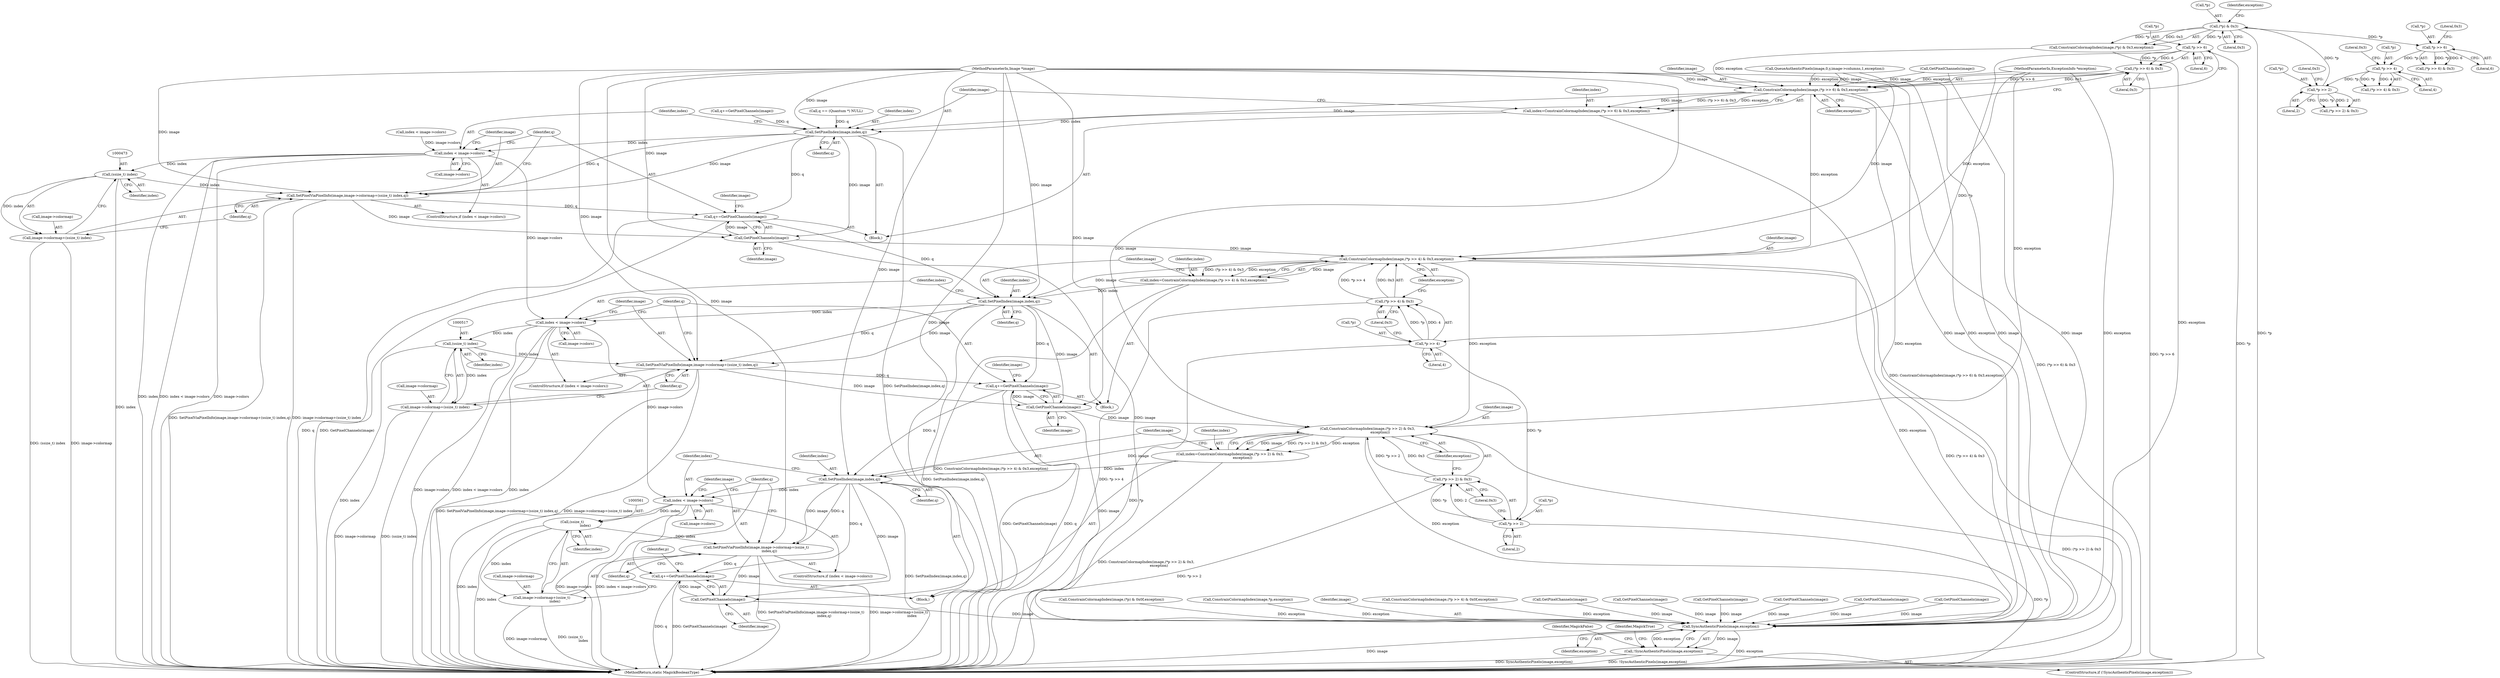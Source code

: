 digraph "0_ImageMagick_cc4ac341f29fa368da6ef01c207deaf8c61f6a2e@pointer" {
"1000450" [label="(Call,*p >> 6)"];
"1000405" [label="(Call,(*p) & 0x3)"];
"1000371" [label="(Call,*p >> 2)"];
"1000336" [label="(Call,*p >> 4)"];
"1000301" [label="(Call,*p >> 6)"];
"1000449" [label="(Call,(*p >> 6) & 0x3)"];
"1000447" [label="(Call,ConstrainColormapIndex(image,(*p >> 6) & 0x3,exception))"];
"1000445" [label="(Call,index=ConstrainColormapIndex(image,(*p >> 6) & 0x3,exception))"];
"1000456" [label="(Call,SetPixelIndex(image,index,q))"];
"1000461" [label="(Call,index < image->colors)"];
"1000472" [label="(Call,(ssize_t) index)"];
"1000466" [label="(Call,SetPixelViaPixelInfo(image,image->colormap+(ssize_t) index,q))"];
"1000476" [label="(Call,q+=GetPixelChannels(image))"];
"1000500" [label="(Call,SetPixelIndex(image,index,q))"];
"1000505" [label="(Call,index < image->colors)"];
"1000516" [label="(Call,(ssize_t) index)"];
"1000510" [label="(Call,SetPixelViaPixelInfo(image,image->colormap+(ssize_t) index,q))"];
"1000520" [label="(Call,q+=GetPixelChannels(image))"];
"1000544" [label="(Call,SetPixelIndex(image,index,q))"];
"1000549" [label="(Call,index < image->colors)"];
"1000560" [label="(Call,(ssize_t)\n                        index)"];
"1000554" [label="(Call,SetPixelViaPixelInfo(image,image->colormap+(ssize_t)\n                        index,q))"];
"1000564" [label="(Call,q+=GetPixelChannels(image))"];
"1000566" [label="(Call,GetPixelChannels(image))"];
"1000800" [label="(Call,SyncAuthenticPixels(image,exception))"];
"1000799" [label="(Call,!SyncAuthenticPixels(image,exception))"];
"1000556" [label="(Call,image->colormap+(ssize_t)\n                        index)"];
"1000522" [label="(Call,GetPixelChannels(image))"];
"1000535" [label="(Call,ConstrainColormapIndex(image,(*p >> 2) & 0x3,\n                       exception))"];
"1000533" [label="(Call,index=ConstrainColormapIndex(image,(*p >> 2) & 0x3,\n                       exception))"];
"1000512" [label="(Call,image->colormap+(ssize_t) index)"];
"1000478" [label="(Call,GetPixelChannels(image))"];
"1000491" [label="(Call,ConstrainColormapIndex(image,(*p >> 4) & 0x3,exception))"];
"1000489" [label="(Call,index=ConstrainColormapIndex(image,(*p >> 4) & 0x3,exception))"];
"1000468" [label="(Call,image->colormap+(ssize_t) index)"];
"1000494" [label="(Call,*p >> 4)"];
"1000493" [label="(Call,(*p >> 4) & 0x3)"];
"1000538" [label="(Call,*p >> 2)"];
"1000537" [label="(Call,(*p >> 2) & 0x3)"];
"1000537" [label="(Call,(*p >> 2) & 0x3)"];
"1000484" [label="(Identifier,image)"];
"1000478" [label="(Call,GetPixelChannels(image))"];
"1000415" [label="(Call,index < image->colors)"];
"1000468" [label="(Call,image->colormap+(ssize_t) index)"];
"1000521" [label="(Identifier,q)"];
"1000403" [label="(Call,ConstrainColormapIndex(image,(*p) & 0x3,exception))"];
"1000408" [label="(Literal,0x3)"];
"1000492" [label="(Identifier,image)"];
"1000541" [label="(Literal,2)"];
"1000340" [label="(Literal,0x3)"];
"1000474" [label="(Identifier,index)"];
"1000477" [label="(Identifier,q)"];
"1000512" [label="(Call,image->colormap+(ssize_t) index)"];
"1000795" [label="(Call,GetPixelChannels(image))"];
"1000523" [label="(Identifier,image)"];
"1000539" [label="(Call,*p)"];
"1000544" [label="(Call,SetPixelIndex(image,index,q))"];
"1000534" [label="(Identifier,index)"];
"1000658" [label="(Call,GetPixelChannels(image))"];
"1000505" [label="(Call,index < image->colors)"];
"1000300" [label="(Call,(*p >> 6) & 0x3)"];
"1000370" [label="(Call,(*p >> 2) & 0x3)"];
"1000510" [label="(Call,SetPixelViaPixelInfo(image,image->colormap+(ssize_t) index,q))"];
"1000106" [label="(MethodParameterIn,Image *image)"];
"1000498" [label="(Literal,0x3)"];
"1000463" [label="(Call,image->colors)"];
"1000516" [label="(Call,(ssize_t) index)"];
"1000802" [label="(Identifier,exception)"];
"1000569" [label="(Identifier,p)"];
"1000627" [label="(Call,ConstrainColormapIndex(image,(*p) & 0x0f,exception))"];
"1000472" [label="(Call,(ssize_t) index)"];
"1000725" [label="(Call,ConstrainColormapIndex(image,*p,exception))"];
"1000371" [label="(Call,*p >> 2)"];
"1000507" [label="(Call,image->colors)"];
"1000405" [label="(Call,(*p) & 0x3)"];
"1000447" [label="(Call,ConstrainColormapIndex(image,(*p >> 6) & 0x3,exception))"];
"1000491" [label="(Call,ConstrainColormapIndex(image,(*p >> 4) & 0x3,exception))"];
"1000801" [label="(Identifier,image)"];
"1000489" [label="(Call,index=ConstrainColormapIndex(image,(*p >> 4) & 0x3,exception))"];
"1000533" [label="(Call,index=ConstrainColormapIndex(image,(*p >> 2) & 0x3,\n                       exception))"];
"1000560" [label="(Call,(ssize_t)\n                        index)"];
"1000462" [label="(Identifier,index)"];
"1000562" [label="(Identifier,index)"];
"1000511" [label="(Identifier,image)"];
"1000501" [label="(Identifier,image)"];
"1000406" [label="(Call,*p)"];
"1000460" [label="(ControlStructure,if (index < image->colors))"];
"1000545" [label="(Identifier,image)"];
"1000502" [label="(Identifier,index)"];
"1000494" [label="(Call,*p >> 4)"];
"1000476" [label="(Call,q+=GetPixelChannels(image))"];
"1000518" [label="(Identifier,index)"];
"1000488" [label="(Block,)"];
"1000546" [label="(Identifier,index)"];
"1000503" [label="(Identifier,q)"];
"1000375" [label="(Literal,0x3)"];
"1000564" [label="(Call,q+=GetPixelChannels(image))"];
"1000497" [label="(Literal,4)"];
"1000493" [label="(Call,(*p >> 4) & 0x3)"];
"1000557" [label="(Call,image->colormap)"];
"1000469" [label="(Call,image->colormap)"];
"1000432" [label="(Call,GetPixelChannels(image))"];
"1000110" [label="(MethodParameterIn,ExceptionInfo *exception)"];
"1000479" [label="(Identifier,image)"];
"1000459" [label="(Identifier,q)"];
"1000466" [label="(Call,SetPixelViaPixelInfo(image,image->colormap+(ssize_t) index,q))"];
"1000475" [label="(Identifier,q)"];
"1000451" [label="(Call,*p)"];
"1000506" [label="(Identifier,index)"];
"1000565" [label="(Identifier,q)"];
"1000671" [label="(Call,ConstrainColormapIndex(image,(*p >> 4) & 0x0f,exception))"];
"1000804" [label="(Identifier,MagickFalse)"];
"1000800" [label="(Call,SyncAuthenticPixels(image,exception))"];
"1000409" [label="(Identifier,exception)"];
"1000535" [label="(Call,ConstrainColormapIndex(image,(*p >> 2) & 0x3,\n                       exception))"];
"1000567" [label="(Identifier,image)"];
"1000550" [label="(Identifier,index)"];
"1000118" [label="(Call,QueueAuthenticPixels(image,0,y,image->columns,1,exception))"];
"1000807" [label="(MethodReturn,static MagickBooleanType)"];
"1000335" [label="(Call,(*p >> 4) & 0x3)"];
"1000520" [label="(Call,q+=GetPixelChannels(image))"];
"1000456" [label="(Call,SetPixelIndex(image,index,q))"];
"1000448" [label="(Identifier,image)"];
"1000461" [label="(Call,index < image->colors)"];
"1000458" [label="(Identifier,index)"];
"1000449" [label="(Call,(*p >> 6) & 0x3)"];
"1000500" [label="(Call,SetPixelIndex(image,index,q))"];
"1000513" [label="(Call,image->colormap)"];
"1000490" [label="(Identifier,index)"];
"1000543" [label="(Identifier,exception)"];
"1000542" [label="(Literal,0x3)"];
"1000556" [label="(Call,image->colormap+(ssize_t)\n                        index)"];
"1000519" [label="(Identifier,q)"];
"1000495" [label="(Call,*p)"];
"1000548" [label="(ControlStructure,if (index < image->colors))"];
"1000538" [label="(Call,*p >> 2)"];
"1000453" [label="(Literal,6)"];
"1000457" [label="(Identifier,image)"];
"1000339" [label="(Literal,4)"];
"1000467" [label="(Identifier,image)"];
"1000430" [label="(Call,q+=GetPixelChannels(image))"];
"1000806" [label="(Identifier,MagickTrue)"];
"1000499" [label="(Identifier,exception)"];
"1000128" [label="(Call,q == (Quantum *) NULL)"];
"1000563" [label="(Identifier,q)"];
"1000536" [label="(Identifier,image)"];
"1000549" [label="(Call,index < image->colors)"];
"1000798" [label="(ControlStructure,if (!SyncAuthenticPixels(image,exception)))"];
"1000445" [label="(Call,index=ConstrainColormapIndex(image,(*p >> 6) & 0x3,exception))"];
"1000504" [label="(ControlStructure,if (index < image->colors))"];
"1000532" [label="(Block,)"];
"1000566" [label="(Call,GetPixelChannels(image))"];
"1000555" [label="(Identifier,image)"];
"1000302" [label="(Call,*p)"];
"1000305" [label="(Literal,0x3)"];
"1000547" [label="(Identifier,q)"];
"1000450" [label="(Call,*p >> 6)"];
"1000444" [label="(Block,)"];
"1000551" [label="(Call,image->colors)"];
"1000304" [label="(Literal,6)"];
"1000799" [label="(Call,!SyncAuthenticPixels(image,exception))"];
"1000372" [label="(Call,*p)"];
"1000272" [label="(Call,GetPixelChannels(image))"];
"1000528" [label="(Identifier,image)"];
"1000455" [label="(Identifier,exception)"];
"1000336" [label="(Call,*p >> 4)"];
"1000454" [label="(Literal,0x3)"];
"1000554" [label="(Call,SetPixelViaPixelInfo(image,image->colormap+(ssize_t)\n                        index,q))"];
"1000754" [label="(Call,GetPixelChannels(image))"];
"1000200" [label="(Call,GetPixelChannels(image))"];
"1000301" [label="(Call,*p >> 6)"];
"1000446" [label="(Identifier,index)"];
"1000704" [label="(Call,GetPixelChannels(image))"];
"1000374" [label="(Literal,2)"];
"1000337" [label="(Call,*p)"];
"1000522" [label="(Call,GetPixelChannels(image))"];
"1000450" -> "1000449"  [label="AST: "];
"1000450" -> "1000453"  [label="CFG: "];
"1000451" -> "1000450"  [label="AST: "];
"1000453" -> "1000450"  [label="AST: "];
"1000454" -> "1000450"  [label="CFG: "];
"1000450" -> "1000807"  [label="DDG: *p"];
"1000450" -> "1000449"  [label="DDG: *p"];
"1000450" -> "1000449"  [label="DDG: 6"];
"1000405" -> "1000450"  [label="DDG: *p"];
"1000450" -> "1000494"  [label="DDG: *p"];
"1000405" -> "1000403"  [label="AST: "];
"1000405" -> "1000408"  [label="CFG: "];
"1000406" -> "1000405"  [label="AST: "];
"1000408" -> "1000405"  [label="AST: "];
"1000409" -> "1000405"  [label="CFG: "];
"1000405" -> "1000807"  [label="DDG: *p"];
"1000405" -> "1000301"  [label="DDG: *p"];
"1000405" -> "1000403"  [label="DDG: *p"];
"1000405" -> "1000403"  [label="DDG: 0x3"];
"1000371" -> "1000405"  [label="DDG: *p"];
"1000371" -> "1000370"  [label="AST: "];
"1000371" -> "1000374"  [label="CFG: "];
"1000372" -> "1000371"  [label="AST: "];
"1000374" -> "1000371"  [label="AST: "];
"1000375" -> "1000371"  [label="CFG: "];
"1000371" -> "1000370"  [label="DDG: *p"];
"1000371" -> "1000370"  [label="DDG: 2"];
"1000336" -> "1000371"  [label="DDG: *p"];
"1000336" -> "1000335"  [label="AST: "];
"1000336" -> "1000339"  [label="CFG: "];
"1000337" -> "1000336"  [label="AST: "];
"1000339" -> "1000336"  [label="AST: "];
"1000340" -> "1000336"  [label="CFG: "];
"1000336" -> "1000335"  [label="DDG: *p"];
"1000336" -> "1000335"  [label="DDG: 4"];
"1000301" -> "1000336"  [label="DDG: *p"];
"1000301" -> "1000300"  [label="AST: "];
"1000301" -> "1000304"  [label="CFG: "];
"1000302" -> "1000301"  [label="AST: "];
"1000304" -> "1000301"  [label="AST: "];
"1000305" -> "1000301"  [label="CFG: "];
"1000301" -> "1000300"  [label="DDG: *p"];
"1000301" -> "1000300"  [label="DDG: 6"];
"1000449" -> "1000447"  [label="AST: "];
"1000449" -> "1000454"  [label="CFG: "];
"1000454" -> "1000449"  [label="AST: "];
"1000455" -> "1000449"  [label="CFG: "];
"1000449" -> "1000807"  [label="DDG: *p >> 6"];
"1000449" -> "1000447"  [label="DDG: *p >> 6"];
"1000449" -> "1000447"  [label="DDG: 0x3"];
"1000447" -> "1000445"  [label="AST: "];
"1000447" -> "1000455"  [label="CFG: "];
"1000448" -> "1000447"  [label="AST: "];
"1000455" -> "1000447"  [label="AST: "];
"1000445" -> "1000447"  [label="CFG: "];
"1000447" -> "1000807"  [label="DDG: (*p >> 6) & 0x3"];
"1000447" -> "1000445"  [label="DDG: image"];
"1000447" -> "1000445"  [label="DDG: (*p >> 6) & 0x3"];
"1000447" -> "1000445"  [label="DDG: exception"];
"1000432" -> "1000447"  [label="DDG: image"];
"1000118" -> "1000447"  [label="DDG: image"];
"1000118" -> "1000447"  [label="DDG: exception"];
"1000106" -> "1000447"  [label="DDG: image"];
"1000403" -> "1000447"  [label="DDG: exception"];
"1000110" -> "1000447"  [label="DDG: exception"];
"1000447" -> "1000456"  [label="DDG: image"];
"1000447" -> "1000491"  [label="DDG: exception"];
"1000447" -> "1000800"  [label="DDG: exception"];
"1000445" -> "1000444"  [label="AST: "];
"1000446" -> "1000445"  [label="AST: "];
"1000457" -> "1000445"  [label="CFG: "];
"1000445" -> "1000807"  [label="DDG: ConstrainColormapIndex(image,(*p >> 6) & 0x3,exception)"];
"1000445" -> "1000456"  [label="DDG: index"];
"1000456" -> "1000444"  [label="AST: "];
"1000456" -> "1000459"  [label="CFG: "];
"1000457" -> "1000456"  [label="AST: "];
"1000458" -> "1000456"  [label="AST: "];
"1000459" -> "1000456"  [label="AST: "];
"1000462" -> "1000456"  [label="CFG: "];
"1000456" -> "1000807"  [label="DDG: SetPixelIndex(image,index,q)"];
"1000106" -> "1000456"  [label="DDG: image"];
"1000128" -> "1000456"  [label="DDG: q"];
"1000430" -> "1000456"  [label="DDG: q"];
"1000456" -> "1000461"  [label="DDG: index"];
"1000456" -> "1000466"  [label="DDG: image"];
"1000456" -> "1000466"  [label="DDG: q"];
"1000456" -> "1000476"  [label="DDG: q"];
"1000456" -> "1000478"  [label="DDG: image"];
"1000461" -> "1000460"  [label="AST: "];
"1000461" -> "1000463"  [label="CFG: "];
"1000462" -> "1000461"  [label="AST: "];
"1000463" -> "1000461"  [label="AST: "];
"1000467" -> "1000461"  [label="CFG: "];
"1000477" -> "1000461"  [label="CFG: "];
"1000461" -> "1000807"  [label="DDG: index < image->colors"];
"1000461" -> "1000807"  [label="DDG: image->colors"];
"1000461" -> "1000807"  [label="DDG: index"];
"1000415" -> "1000461"  [label="DDG: image->colors"];
"1000461" -> "1000472"  [label="DDG: index"];
"1000461" -> "1000505"  [label="DDG: image->colors"];
"1000472" -> "1000468"  [label="AST: "];
"1000472" -> "1000474"  [label="CFG: "];
"1000473" -> "1000472"  [label="AST: "];
"1000474" -> "1000472"  [label="AST: "];
"1000468" -> "1000472"  [label="CFG: "];
"1000472" -> "1000807"  [label="DDG: index"];
"1000472" -> "1000466"  [label="DDG: index"];
"1000472" -> "1000468"  [label="DDG: index"];
"1000466" -> "1000460"  [label="AST: "];
"1000466" -> "1000475"  [label="CFG: "];
"1000467" -> "1000466"  [label="AST: "];
"1000468" -> "1000466"  [label="AST: "];
"1000475" -> "1000466"  [label="AST: "];
"1000477" -> "1000466"  [label="CFG: "];
"1000466" -> "1000807"  [label="DDG: image->colormap+(ssize_t) index"];
"1000466" -> "1000807"  [label="DDG: SetPixelViaPixelInfo(image,image->colormap+(ssize_t) index,q)"];
"1000106" -> "1000466"  [label="DDG: image"];
"1000466" -> "1000476"  [label="DDG: q"];
"1000466" -> "1000478"  [label="DDG: image"];
"1000476" -> "1000444"  [label="AST: "];
"1000476" -> "1000478"  [label="CFG: "];
"1000477" -> "1000476"  [label="AST: "];
"1000478" -> "1000476"  [label="AST: "];
"1000484" -> "1000476"  [label="CFG: "];
"1000476" -> "1000807"  [label="DDG: q"];
"1000476" -> "1000807"  [label="DDG: GetPixelChannels(image)"];
"1000478" -> "1000476"  [label="DDG: image"];
"1000476" -> "1000500"  [label="DDG: q"];
"1000500" -> "1000488"  [label="AST: "];
"1000500" -> "1000503"  [label="CFG: "];
"1000501" -> "1000500"  [label="AST: "];
"1000502" -> "1000500"  [label="AST: "];
"1000503" -> "1000500"  [label="AST: "];
"1000506" -> "1000500"  [label="CFG: "];
"1000500" -> "1000807"  [label="DDG: SetPixelIndex(image,index,q)"];
"1000491" -> "1000500"  [label="DDG: image"];
"1000106" -> "1000500"  [label="DDG: image"];
"1000489" -> "1000500"  [label="DDG: index"];
"1000500" -> "1000505"  [label="DDG: index"];
"1000500" -> "1000510"  [label="DDG: image"];
"1000500" -> "1000510"  [label="DDG: q"];
"1000500" -> "1000520"  [label="DDG: q"];
"1000500" -> "1000522"  [label="DDG: image"];
"1000505" -> "1000504"  [label="AST: "];
"1000505" -> "1000507"  [label="CFG: "];
"1000506" -> "1000505"  [label="AST: "];
"1000507" -> "1000505"  [label="AST: "];
"1000511" -> "1000505"  [label="CFG: "];
"1000521" -> "1000505"  [label="CFG: "];
"1000505" -> "1000807"  [label="DDG: index"];
"1000505" -> "1000807"  [label="DDG: image->colors"];
"1000505" -> "1000807"  [label="DDG: index < image->colors"];
"1000505" -> "1000516"  [label="DDG: index"];
"1000505" -> "1000549"  [label="DDG: image->colors"];
"1000516" -> "1000512"  [label="AST: "];
"1000516" -> "1000518"  [label="CFG: "];
"1000517" -> "1000516"  [label="AST: "];
"1000518" -> "1000516"  [label="AST: "];
"1000512" -> "1000516"  [label="CFG: "];
"1000516" -> "1000807"  [label="DDG: index"];
"1000516" -> "1000510"  [label="DDG: index"];
"1000516" -> "1000512"  [label="DDG: index"];
"1000510" -> "1000504"  [label="AST: "];
"1000510" -> "1000519"  [label="CFG: "];
"1000511" -> "1000510"  [label="AST: "];
"1000512" -> "1000510"  [label="AST: "];
"1000519" -> "1000510"  [label="AST: "];
"1000521" -> "1000510"  [label="CFG: "];
"1000510" -> "1000807"  [label="DDG: image->colormap+(ssize_t) index"];
"1000510" -> "1000807"  [label="DDG: SetPixelViaPixelInfo(image,image->colormap+(ssize_t) index,q)"];
"1000106" -> "1000510"  [label="DDG: image"];
"1000510" -> "1000520"  [label="DDG: q"];
"1000510" -> "1000522"  [label="DDG: image"];
"1000520" -> "1000488"  [label="AST: "];
"1000520" -> "1000522"  [label="CFG: "];
"1000521" -> "1000520"  [label="AST: "];
"1000522" -> "1000520"  [label="AST: "];
"1000528" -> "1000520"  [label="CFG: "];
"1000520" -> "1000807"  [label="DDG: GetPixelChannels(image)"];
"1000520" -> "1000807"  [label="DDG: q"];
"1000522" -> "1000520"  [label="DDG: image"];
"1000520" -> "1000544"  [label="DDG: q"];
"1000544" -> "1000532"  [label="AST: "];
"1000544" -> "1000547"  [label="CFG: "];
"1000545" -> "1000544"  [label="AST: "];
"1000546" -> "1000544"  [label="AST: "];
"1000547" -> "1000544"  [label="AST: "];
"1000550" -> "1000544"  [label="CFG: "];
"1000544" -> "1000807"  [label="DDG: SetPixelIndex(image,index,q)"];
"1000535" -> "1000544"  [label="DDG: image"];
"1000106" -> "1000544"  [label="DDG: image"];
"1000533" -> "1000544"  [label="DDG: index"];
"1000544" -> "1000549"  [label="DDG: index"];
"1000544" -> "1000554"  [label="DDG: image"];
"1000544" -> "1000554"  [label="DDG: q"];
"1000544" -> "1000564"  [label="DDG: q"];
"1000544" -> "1000566"  [label="DDG: image"];
"1000549" -> "1000548"  [label="AST: "];
"1000549" -> "1000551"  [label="CFG: "];
"1000550" -> "1000549"  [label="AST: "];
"1000551" -> "1000549"  [label="AST: "];
"1000555" -> "1000549"  [label="CFG: "];
"1000565" -> "1000549"  [label="CFG: "];
"1000549" -> "1000807"  [label="DDG: index"];
"1000549" -> "1000807"  [label="DDG: image->colors"];
"1000549" -> "1000807"  [label="DDG: index < image->colors"];
"1000549" -> "1000560"  [label="DDG: index"];
"1000560" -> "1000556"  [label="AST: "];
"1000560" -> "1000562"  [label="CFG: "];
"1000561" -> "1000560"  [label="AST: "];
"1000562" -> "1000560"  [label="AST: "];
"1000556" -> "1000560"  [label="CFG: "];
"1000560" -> "1000807"  [label="DDG: index"];
"1000560" -> "1000554"  [label="DDG: index"];
"1000560" -> "1000556"  [label="DDG: index"];
"1000554" -> "1000548"  [label="AST: "];
"1000554" -> "1000563"  [label="CFG: "];
"1000555" -> "1000554"  [label="AST: "];
"1000556" -> "1000554"  [label="AST: "];
"1000563" -> "1000554"  [label="AST: "];
"1000565" -> "1000554"  [label="CFG: "];
"1000554" -> "1000807"  [label="DDG: SetPixelViaPixelInfo(image,image->colormap+(ssize_t)\n                        index,q)"];
"1000554" -> "1000807"  [label="DDG: image->colormap+(ssize_t)\n                        index"];
"1000106" -> "1000554"  [label="DDG: image"];
"1000554" -> "1000564"  [label="DDG: q"];
"1000554" -> "1000566"  [label="DDG: image"];
"1000564" -> "1000532"  [label="AST: "];
"1000564" -> "1000566"  [label="CFG: "];
"1000565" -> "1000564"  [label="AST: "];
"1000566" -> "1000564"  [label="AST: "];
"1000569" -> "1000564"  [label="CFG: "];
"1000564" -> "1000807"  [label="DDG: GetPixelChannels(image)"];
"1000564" -> "1000807"  [label="DDG: q"];
"1000566" -> "1000564"  [label="DDG: image"];
"1000566" -> "1000567"  [label="CFG: "];
"1000567" -> "1000566"  [label="AST: "];
"1000106" -> "1000566"  [label="DDG: image"];
"1000566" -> "1000800"  [label="DDG: image"];
"1000800" -> "1000799"  [label="AST: "];
"1000800" -> "1000802"  [label="CFG: "];
"1000801" -> "1000800"  [label="AST: "];
"1000802" -> "1000800"  [label="AST: "];
"1000799" -> "1000800"  [label="CFG: "];
"1000800" -> "1000807"  [label="DDG: exception"];
"1000800" -> "1000807"  [label="DDG: image"];
"1000800" -> "1000799"  [label="DDG: image"];
"1000800" -> "1000799"  [label="DDG: exception"];
"1000200" -> "1000800"  [label="DDG: image"];
"1000795" -> "1000800"  [label="DDG: image"];
"1000754" -> "1000800"  [label="DDG: image"];
"1000478" -> "1000800"  [label="DDG: image"];
"1000432" -> "1000800"  [label="DDG: image"];
"1000272" -> "1000800"  [label="DDG: image"];
"1000118" -> "1000800"  [label="DDG: image"];
"1000118" -> "1000800"  [label="DDG: exception"];
"1000704" -> "1000800"  [label="DDG: image"];
"1000522" -> "1000800"  [label="DDG: image"];
"1000658" -> "1000800"  [label="DDG: image"];
"1000106" -> "1000800"  [label="DDG: image"];
"1000403" -> "1000800"  [label="DDG: exception"];
"1000627" -> "1000800"  [label="DDG: exception"];
"1000491" -> "1000800"  [label="DDG: exception"];
"1000535" -> "1000800"  [label="DDG: exception"];
"1000725" -> "1000800"  [label="DDG: exception"];
"1000671" -> "1000800"  [label="DDG: exception"];
"1000110" -> "1000800"  [label="DDG: exception"];
"1000799" -> "1000798"  [label="AST: "];
"1000804" -> "1000799"  [label="CFG: "];
"1000806" -> "1000799"  [label="CFG: "];
"1000799" -> "1000807"  [label="DDG: SyncAuthenticPixels(image,exception)"];
"1000799" -> "1000807"  [label="DDG: !SyncAuthenticPixels(image,exception)"];
"1000557" -> "1000556"  [label="AST: "];
"1000563" -> "1000556"  [label="CFG: "];
"1000556" -> "1000807"  [label="DDG: (ssize_t)\n                        index"];
"1000556" -> "1000807"  [label="DDG: image->colormap"];
"1000522" -> "1000523"  [label="CFG: "];
"1000523" -> "1000522"  [label="AST: "];
"1000106" -> "1000522"  [label="DDG: image"];
"1000522" -> "1000535"  [label="DDG: image"];
"1000535" -> "1000533"  [label="AST: "];
"1000535" -> "1000543"  [label="CFG: "];
"1000536" -> "1000535"  [label="AST: "];
"1000537" -> "1000535"  [label="AST: "];
"1000543" -> "1000535"  [label="AST: "];
"1000533" -> "1000535"  [label="CFG: "];
"1000535" -> "1000807"  [label="DDG: (*p >> 2) & 0x3"];
"1000535" -> "1000533"  [label="DDG: image"];
"1000535" -> "1000533"  [label="DDG: (*p >> 2) & 0x3"];
"1000535" -> "1000533"  [label="DDG: exception"];
"1000106" -> "1000535"  [label="DDG: image"];
"1000537" -> "1000535"  [label="DDG: *p >> 2"];
"1000537" -> "1000535"  [label="DDG: 0x3"];
"1000491" -> "1000535"  [label="DDG: exception"];
"1000110" -> "1000535"  [label="DDG: exception"];
"1000533" -> "1000532"  [label="AST: "];
"1000534" -> "1000533"  [label="AST: "];
"1000545" -> "1000533"  [label="CFG: "];
"1000533" -> "1000807"  [label="DDG: ConstrainColormapIndex(image,(*p >> 2) & 0x3,\n                       exception)"];
"1000513" -> "1000512"  [label="AST: "];
"1000519" -> "1000512"  [label="CFG: "];
"1000512" -> "1000807"  [label="DDG: image->colormap"];
"1000512" -> "1000807"  [label="DDG: (ssize_t) index"];
"1000478" -> "1000479"  [label="CFG: "];
"1000479" -> "1000478"  [label="AST: "];
"1000106" -> "1000478"  [label="DDG: image"];
"1000478" -> "1000491"  [label="DDG: image"];
"1000491" -> "1000489"  [label="AST: "];
"1000491" -> "1000499"  [label="CFG: "];
"1000492" -> "1000491"  [label="AST: "];
"1000493" -> "1000491"  [label="AST: "];
"1000499" -> "1000491"  [label="AST: "];
"1000489" -> "1000491"  [label="CFG: "];
"1000491" -> "1000807"  [label="DDG: (*p >> 4) & 0x3"];
"1000491" -> "1000489"  [label="DDG: image"];
"1000491" -> "1000489"  [label="DDG: (*p >> 4) & 0x3"];
"1000491" -> "1000489"  [label="DDG: exception"];
"1000106" -> "1000491"  [label="DDG: image"];
"1000493" -> "1000491"  [label="DDG: *p >> 4"];
"1000493" -> "1000491"  [label="DDG: 0x3"];
"1000110" -> "1000491"  [label="DDG: exception"];
"1000489" -> "1000488"  [label="AST: "];
"1000490" -> "1000489"  [label="AST: "];
"1000501" -> "1000489"  [label="CFG: "];
"1000489" -> "1000807"  [label="DDG: ConstrainColormapIndex(image,(*p >> 4) & 0x3,exception)"];
"1000469" -> "1000468"  [label="AST: "];
"1000475" -> "1000468"  [label="CFG: "];
"1000468" -> "1000807"  [label="DDG: (ssize_t) index"];
"1000468" -> "1000807"  [label="DDG: image->colormap"];
"1000494" -> "1000493"  [label="AST: "];
"1000494" -> "1000497"  [label="CFG: "];
"1000495" -> "1000494"  [label="AST: "];
"1000497" -> "1000494"  [label="AST: "];
"1000498" -> "1000494"  [label="CFG: "];
"1000494" -> "1000807"  [label="DDG: *p"];
"1000494" -> "1000493"  [label="DDG: *p"];
"1000494" -> "1000493"  [label="DDG: 4"];
"1000494" -> "1000538"  [label="DDG: *p"];
"1000493" -> "1000498"  [label="CFG: "];
"1000498" -> "1000493"  [label="AST: "];
"1000499" -> "1000493"  [label="CFG: "];
"1000493" -> "1000807"  [label="DDG: *p >> 4"];
"1000538" -> "1000537"  [label="AST: "];
"1000538" -> "1000541"  [label="CFG: "];
"1000539" -> "1000538"  [label="AST: "];
"1000541" -> "1000538"  [label="AST: "];
"1000542" -> "1000538"  [label="CFG: "];
"1000538" -> "1000807"  [label="DDG: *p"];
"1000538" -> "1000537"  [label="DDG: *p"];
"1000538" -> "1000537"  [label="DDG: 2"];
"1000537" -> "1000542"  [label="CFG: "];
"1000542" -> "1000537"  [label="AST: "];
"1000543" -> "1000537"  [label="CFG: "];
"1000537" -> "1000807"  [label="DDG: *p >> 2"];
}
